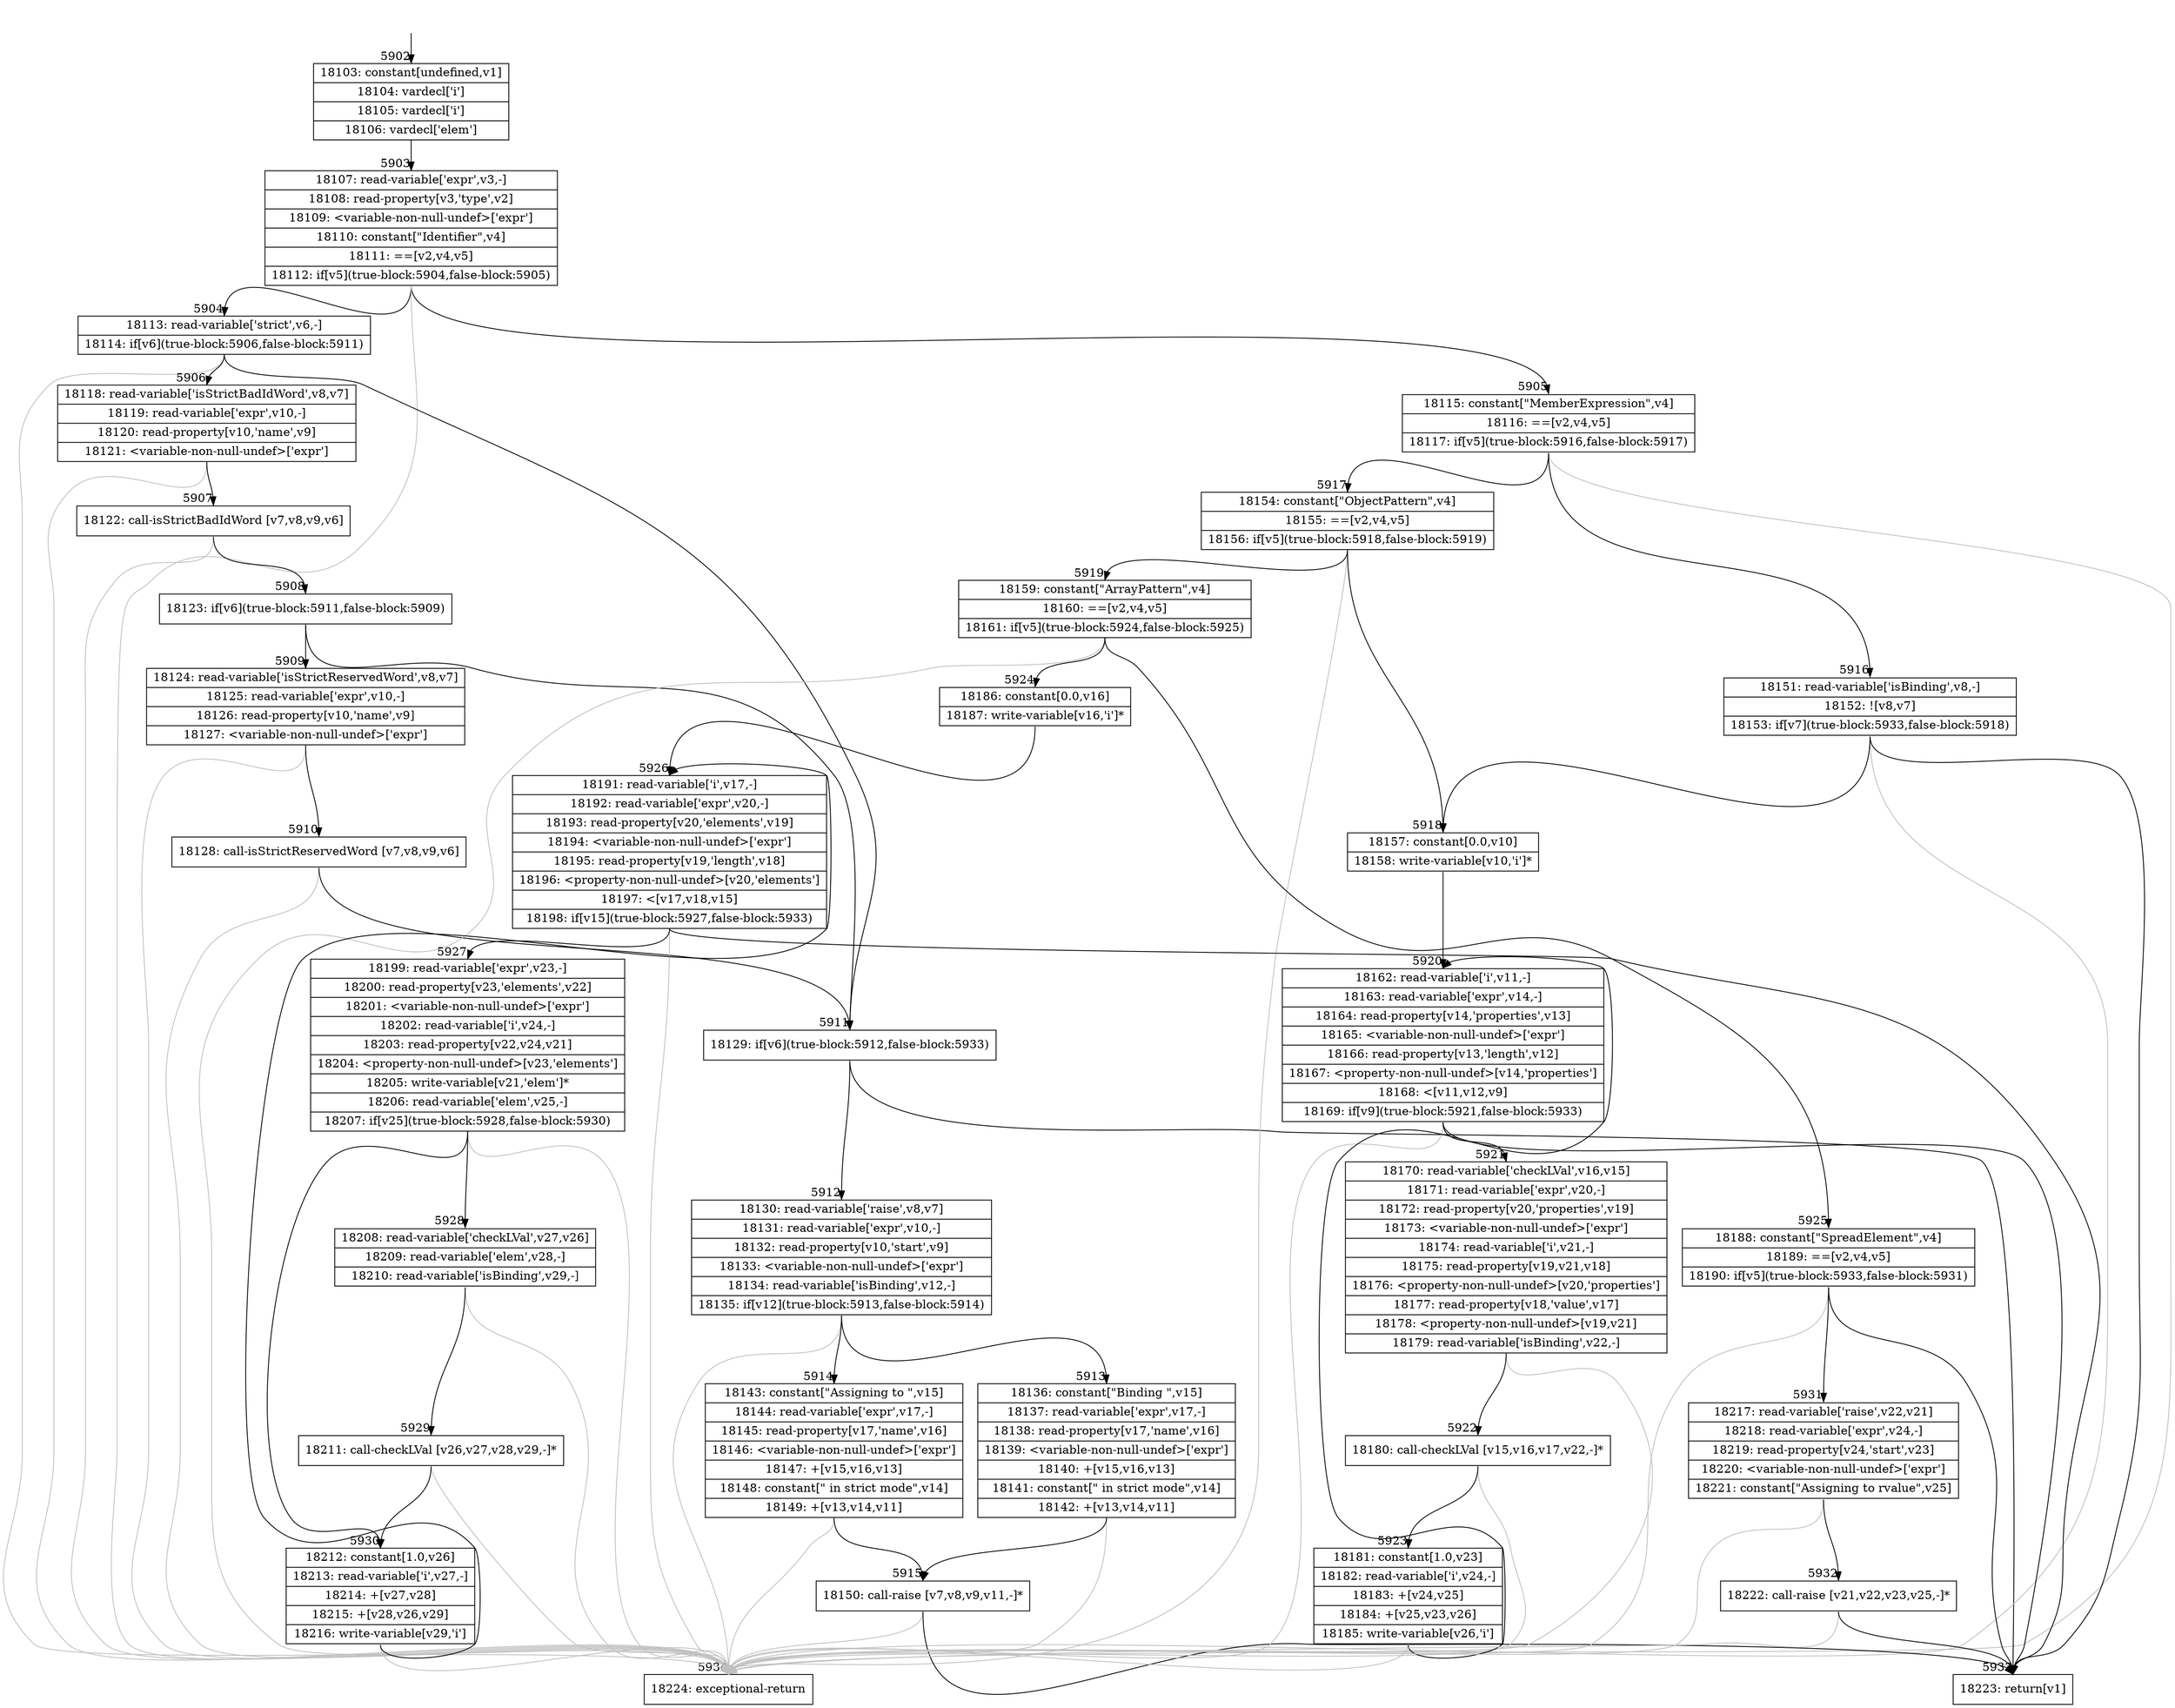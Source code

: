 digraph {
rankdir="TD"
BB_entry346[shape=none,label=""];
BB_entry346 -> BB5902 [tailport=s, headport=n, headlabel="    5902"]
BB5902 [shape=record label="{18103: constant[undefined,v1]|18104: vardecl['i']|18105: vardecl['i']|18106: vardecl['elem']}" ] 
BB5902 -> BB5903 [tailport=s, headport=n, headlabel="      5903"]
BB5903 [shape=record label="{18107: read-variable['expr',v3,-]|18108: read-property[v3,'type',v2]|18109: \<variable-non-null-undef\>['expr']|18110: constant[\"Identifier\",v4]|18111: ==[v2,v4,v5]|18112: if[v5](true-block:5904,false-block:5905)}" ] 
BB5903 -> BB5904 [tailport=s, headport=n, headlabel="      5904"]
BB5903 -> BB5905 [tailport=s, headport=n, headlabel="      5905"]
BB5903 -> BB5934 [tailport=s, headport=n, color=gray, headlabel="      5934"]
BB5904 [shape=record label="{18113: read-variable['strict',v6,-]|18114: if[v6](true-block:5906,false-block:5911)}" ] 
BB5904 -> BB5911 [tailport=s, headport=n, headlabel="      5911"]
BB5904 -> BB5906 [tailport=s, headport=n, headlabel="      5906"]
BB5904 -> BB5934 [tailport=s, headport=n, color=gray]
BB5905 [shape=record label="{18115: constant[\"MemberExpression\",v4]|18116: ==[v2,v4,v5]|18117: if[v5](true-block:5916,false-block:5917)}" ] 
BB5905 -> BB5916 [tailport=s, headport=n, headlabel="      5916"]
BB5905 -> BB5917 [tailport=s, headport=n, headlabel="      5917"]
BB5905 -> BB5934 [tailport=s, headport=n, color=gray]
BB5906 [shape=record label="{18118: read-variable['isStrictBadIdWord',v8,v7]|18119: read-variable['expr',v10,-]|18120: read-property[v10,'name',v9]|18121: \<variable-non-null-undef\>['expr']}" ] 
BB5906 -> BB5907 [tailport=s, headport=n, headlabel="      5907"]
BB5906 -> BB5934 [tailport=s, headport=n, color=gray]
BB5907 [shape=record label="{18122: call-isStrictBadIdWord [v7,v8,v9,v6]}" ] 
BB5907 -> BB5908 [tailport=s, headport=n, headlabel="      5908"]
BB5907 -> BB5934 [tailport=s, headport=n, color=gray]
BB5908 [shape=record label="{18123: if[v6](true-block:5911,false-block:5909)}" ] 
BB5908 -> BB5911 [tailport=s, headport=n]
BB5908 -> BB5909 [tailport=s, headport=n, headlabel="      5909"]
BB5909 [shape=record label="{18124: read-variable['isStrictReservedWord',v8,v7]|18125: read-variable['expr',v10,-]|18126: read-property[v10,'name',v9]|18127: \<variable-non-null-undef\>['expr']}" ] 
BB5909 -> BB5910 [tailport=s, headport=n, headlabel="      5910"]
BB5909 -> BB5934 [tailport=s, headport=n, color=gray]
BB5910 [shape=record label="{18128: call-isStrictReservedWord [v7,v8,v9,v6]}" ] 
BB5910 -> BB5911 [tailport=s, headport=n]
BB5910 -> BB5934 [tailport=s, headport=n, color=gray]
BB5911 [shape=record label="{18129: if[v6](true-block:5912,false-block:5933)}" ] 
BB5911 -> BB5912 [tailport=s, headport=n, headlabel="      5912"]
BB5911 -> BB5933 [tailport=s, headport=n, headlabel="      5933"]
BB5912 [shape=record label="{18130: read-variable['raise',v8,v7]|18131: read-variable['expr',v10,-]|18132: read-property[v10,'start',v9]|18133: \<variable-non-null-undef\>['expr']|18134: read-variable['isBinding',v12,-]|18135: if[v12](true-block:5913,false-block:5914)}" ] 
BB5912 -> BB5913 [tailport=s, headport=n, headlabel="      5913"]
BB5912 -> BB5914 [tailport=s, headport=n, headlabel="      5914"]
BB5912 -> BB5934 [tailport=s, headport=n, color=gray]
BB5913 [shape=record label="{18136: constant[\"Binding \",v15]|18137: read-variable['expr',v17,-]|18138: read-property[v17,'name',v16]|18139: \<variable-non-null-undef\>['expr']|18140: +[v15,v16,v13]|18141: constant[\" in strict mode\",v14]|18142: +[v13,v14,v11]}" ] 
BB5913 -> BB5915 [tailport=s, headport=n, headlabel="      5915"]
BB5913 -> BB5934 [tailport=s, headport=n, color=gray]
BB5914 [shape=record label="{18143: constant[\"Assigning to \",v15]|18144: read-variable['expr',v17,-]|18145: read-property[v17,'name',v16]|18146: \<variable-non-null-undef\>['expr']|18147: +[v15,v16,v13]|18148: constant[\" in strict mode\",v14]|18149: +[v13,v14,v11]}" ] 
BB5914 -> BB5915 [tailport=s, headport=n]
BB5914 -> BB5934 [tailport=s, headport=n, color=gray]
BB5915 [shape=record label="{18150: call-raise [v7,v8,v9,v11,-]*}" ] 
BB5915 -> BB5933 [tailport=s, headport=n]
BB5915 -> BB5934 [tailport=s, headport=n, color=gray]
BB5916 [shape=record label="{18151: read-variable['isBinding',v8,-]|18152: ![v8,v7]|18153: if[v7](true-block:5933,false-block:5918)}" ] 
BB5916 -> BB5933 [tailport=s, headport=n]
BB5916 -> BB5918 [tailport=s, headport=n, headlabel="      5918"]
BB5916 -> BB5934 [tailport=s, headport=n, color=gray]
BB5917 [shape=record label="{18154: constant[\"ObjectPattern\",v4]|18155: ==[v2,v4,v5]|18156: if[v5](true-block:5918,false-block:5919)}" ] 
BB5917 -> BB5918 [tailport=s, headport=n]
BB5917 -> BB5919 [tailport=s, headport=n, headlabel="      5919"]
BB5917 -> BB5934 [tailport=s, headport=n, color=gray]
BB5918 [shape=record label="{18157: constant[0.0,v10]|18158: write-variable[v10,'i']*}" ] 
BB5918 -> BB5920 [tailport=s, headport=n, headlabel="      5920"]
BB5919 [shape=record label="{18159: constant[\"ArrayPattern\",v4]|18160: ==[v2,v4,v5]|18161: if[v5](true-block:5924,false-block:5925)}" ] 
BB5919 -> BB5924 [tailport=s, headport=n, headlabel="      5924"]
BB5919 -> BB5925 [tailport=s, headport=n, headlabel="      5925"]
BB5919 -> BB5934 [tailport=s, headport=n, color=gray]
BB5920 [shape=record label="{18162: read-variable['i',v11,-]|18163: read-variable['expr',v14,-]|18164: read-property[v14,'properties',v13]|18165: \<variable-non-null-undef\>['expr']|18166: read-property[v13,'length',v12]|18167: \<property-non-null-undef\>[v14,'properties']|18168: \<[v11,v12,v9]|18169: if[v9](true-block:5921,false-block:5933)}" ] 
BB5920 -> BB5921 [tailport=s, headport=n, headlabel="      5921"]
BB5920 -> BB5933 [tailport=s, headport=n]
BB5920 -> BB5934 [tailport=s, headport=n, color=gray]
BB5921 [shape=record label="{18170: read-variable['checkLVal',v16,v15]|18171: read-variable['expr',v20,-]|18172: read-property[v20,'properties',v19]|18173: \<variable-non-null-undef\>['expr']|18174: read-variable['i',v21,-]|18175: read-property[v19,v21,v18]|18176: \<property-non-null-undef\>[v20,'properties']|18177: read-property[v18,'value',v17]|18178: \<property-non-null-undef\>[v19,v21]|18179: read-variable['isBinding',v22,-]}" ] 
BB5921 -> BB5922 [tailport=s, headport=n, headlabel="      5922"]
BB5921 -> BB5934 [tailport=s, headport=n, color=gray]
BB5922 [shape=record label="{18180: call-checkLVal [v15,v16,v17,v22,-]*}" ] 
BB5922 -> BB5923 [tailport=s, headport=n, headlabel="      5923"]
BB5922 -> BB5934 [tailport=s, headport=n, color=gray]
BB5923 [shape=record label="{18181: constant[1.0,v23]|18182: read-variable['i',v24,-]|18183: +[v24,v25]|18184: +[v25,v23,v26]|18185: write-variable[v26,'i']}" ] 
BB5923 -> BB5920 [tailport=s, headport=n]
BB5923 -> BB5934 [tailport=s, headport=n, color=gray]
BB5924 [shape=record label="{18186: constant[0.0,v16]|18187: write-variable[v16,'i']*}" ] 
BB5924 -> BB5926 [tailport=s, headport=n, headlabel="      5926"]
BB5925 [shape=record label="{18188: constant[\"SpreadElement\",v4]|18189: ==[v2,v4,v5]|18190: if[v5](true-block:5933,false-block:5931)}" ] 
BB5925 -> BB5933 [tailport=s, headport=n]
BB5925 -> BB5931 [tailport=s, headport=n, headlabel="      5931"]
BB5925 -> BB5934 [tailport=s, headport=n, color=gray]
BB5926 [shape=record label="{18191: read-variable['i',v17,-]|18192: read-variable['expr',v20,-]|18193: read-property[v20,'elements',v19]|18194: \<variable-non-null-undef\>['expr']|18195: read-property[v19,'length',v18]|18196: \<property-non-null-undef\>[v20,'elements']|18197: \<[v17,v18,v15]|18198: if[v15](true-block:5927,false-block:5933)}" ] 
BB5926 -> BB5927 [tailport=s, headport=n, headlabel="      5927"]
BB5926 -> BB5933 [tailport=s, headport=n]
BB5926 -> BB5934 [tailport=s, headport=n, color=gray]
BB5927 [shape=record label="{18199: read-variable['expr',v23,-]|18200: read-property[v23,'elements',v22]|18201: \<variable-non-null-undef\>['expr']|18202: read-variable['i',v24,-]|18203: read-property[v22,v24,v21]|18204: \<property-non-null-undef\>[v23,'elements']|18205: write-variable[v21,'elem']*|18206: read-variable['elem',v25,-]|18207: if[v25](true-block:5928,false-block:5930)}" ] 
BB5927 -> BB5928 [tailport=s, headport=n, headlabel="      5928"]
BB5927 -> BB5930 [tailport=s, headport=n, headlabel="      5930"]
BB5927 -> BB5934 [tailport=s, headport=n, color=gray]
BB5928 [shape=record label="{18208: read-variable['checkLVal',v27,v26]|18209: read-variable['elem',v28,-]|18210: read-variable['isBinding',v29,-]}" ] 
BB5928 -> BB5929 [tailport=s, headport=n, headlabel="      5929"]
BB5928 -> BB5934 [tailport=s, headport=n, color=gray]
BB5929 [shape=record label="{18211: call-checkLVal [v26,v27,v28,v29,-]*}" ] 
BB5929 -> BB5930 [tailport=s, headport=n]
BB5929 -> BB5934 [tailport=s, headport=n, color=gray]
BB5930 [shape=record label="{18212: constant[1.0,v26]|18213: read-variable['i',v27,-]|18214: +[v27,v28]|18215: +[v28,v26,v29]|18216: write-variable[v29,'i']}" ] 
BB5930 -> BB5926 [tailport=s, headport=n]
BB5930 -> BB5934 [tailport=s, headport=n, color=gray]
BB5931 [shape=record label="{18217: read-variable['raise',v22,v21]|18218: read-variable['expr',v24,-]|18219: read-property[v24,'start',v23]|18220: \<variable-non-null-undef\>['expr']|18221: constant[\"Assigning to rvalue\",v25]}" ] 
BB5931 -> BB5932 [tailport=s, headport=n, headlabel="      5932"]
BB5931 -> BB5934 [tailport=s, headport=n, color=gray]
BB5932 [shape=record label="{18222: call-raise [v21,v22,v23,v25,-]*}" ] 
BB5932 -> BB5933 [tailport=s, headport=n]
BB5932 -> BB5934 [tailport=s, headport=n, color=gray]
BB5933 [shape=record label="{18223: return[v1]}" ] 
BB5934 [shape=record label="{18224: exceptional-return}" ] 
//#$~ 5982
}
